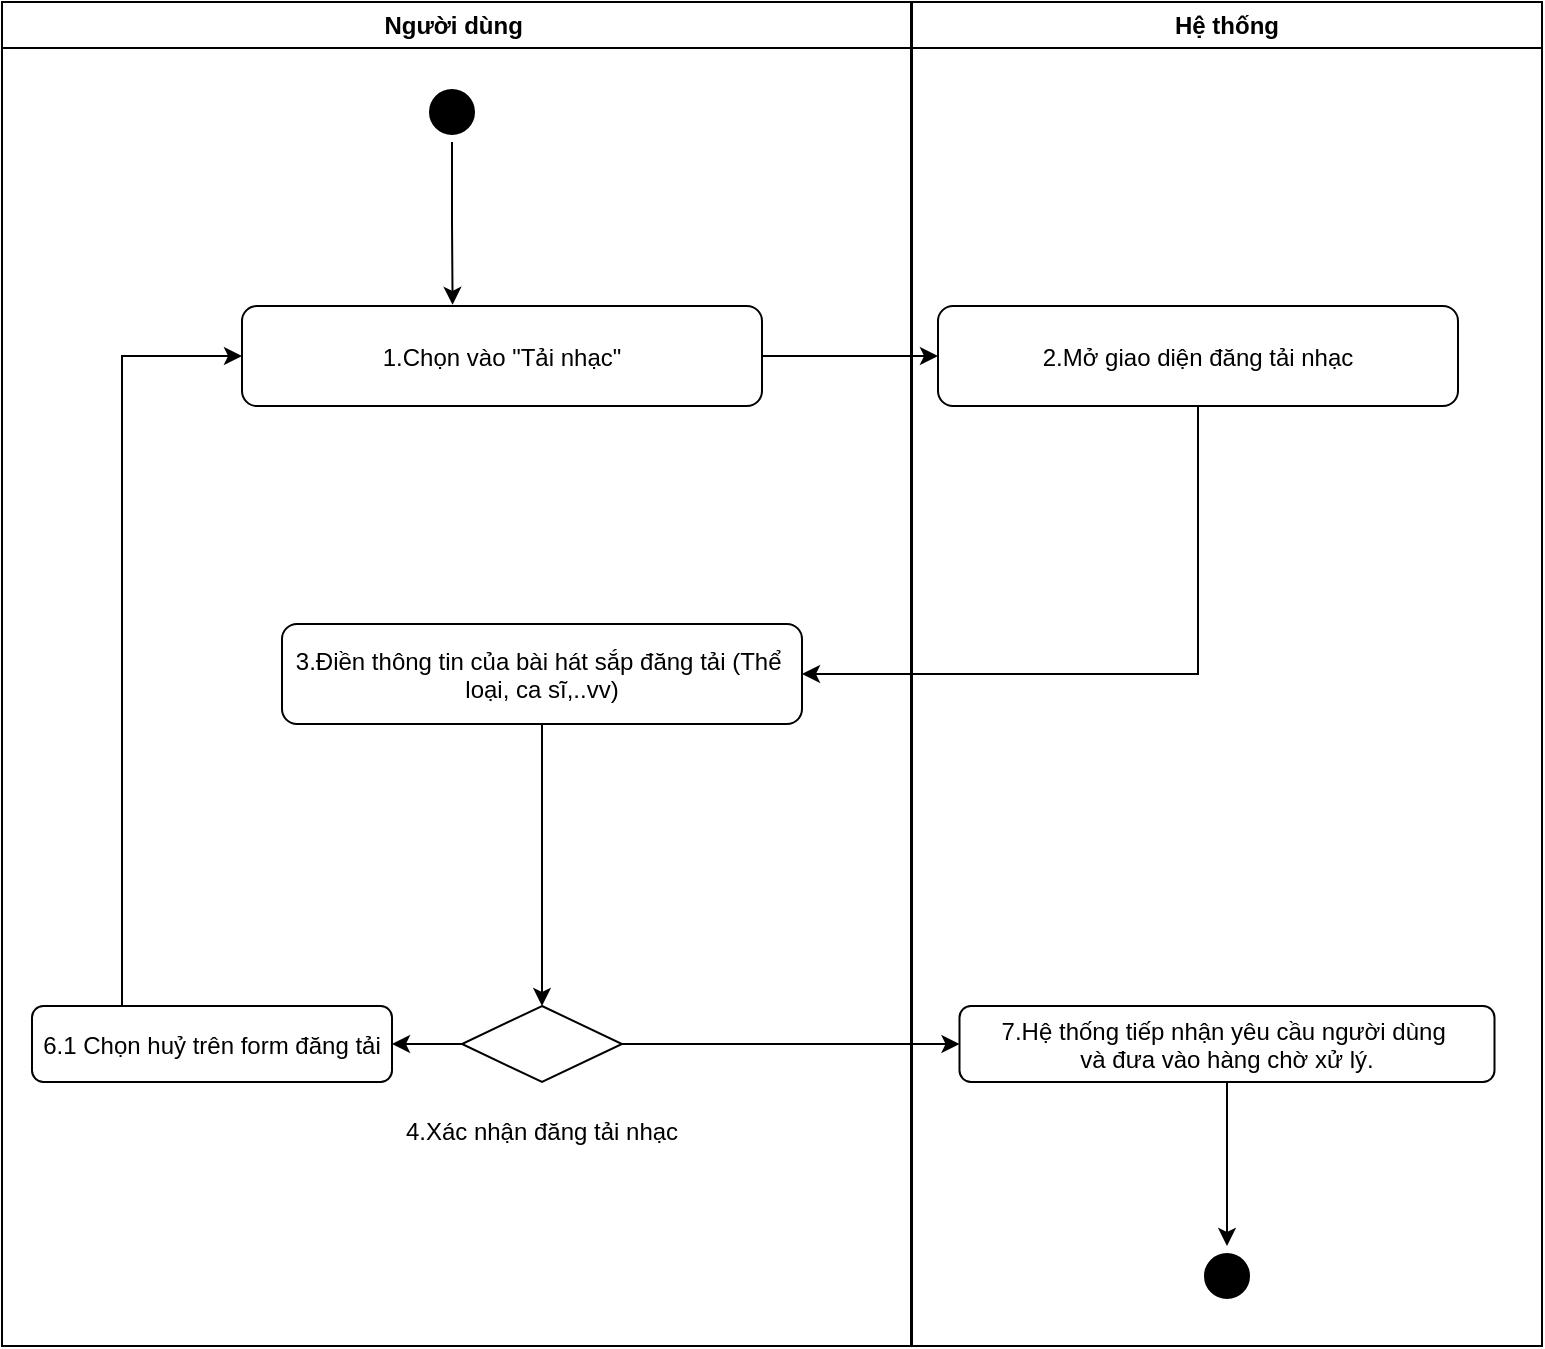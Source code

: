 <mxfile version="28.1.2">
  <diagram name="Page-1" id="e7e014a7-5840-1c2e-5031-d8a46d1fe8dd">
    <mxGraphModel dx="2658" dy="894" grid="1" gridSize="10" guides="1" tooltips="1" connect="1" arrows="1" fold="1" page="1" pageScale="1" pageWidth="1169" pageHeight="826" background="none" math="0" shadow="0">
      <root>
        <mxCell id="0" />
        <mxCell id="1" parent="0" />
        <mxCell id="2" value="Người dùng " style="swimlane;whiteSpace=wrap" parent="1" vertex="1">
          <mxGeometry x="-10" y="128" width="454.5" height="672" as="geometry" />
        </mxCell>
        <mxCell id="5" value="" style="ellipse;shape=startState;fillColor=#000000;strokeColor=#000000;" parent="2" vertex="1">
          <mxGeometry x="210" y="40" width="30" height="30" as="geometry" />
        </mxCell>
        <mxCell id="s9egA-n-uwzUiJ3B5Gmp-15" style="edgeStyle=orthogonalEdgeStyle;rounded=0;orthogonalLoop=1;jettySize=auto;html=1;exitX=0.5;exitY=1;exitDx=0;exitDy=0;entryX=0.5;entryY=0;entryDx=0;entryDy=0;" edge="1" parent="2" source="7" target="uvt4-mb7bjSLwskbyc6D-57">
          <mxGeometry relative="1" as="geometry" />
        </mxCell>
        <mxCell id="7" value="3.Điền thông tin của bài hát sắp đăng tải (Thể &#xa;loại, ca sĩ,..vv)" style="rounded=1;" parent="2" vertex="1">
          <mxGeometry x="140" y="311" width="260" height="50" as="geometry" />
        </mxCell>
        <mxCell id="uvt4-mb7bjSLwskbyc6D-63" style="edgeStyle=orthogonalEdgeStyle;rounded=0;orthogonalLoop=1;jettySize=auto;html=1;exitX=0;exitY=0.5;exitDx=0;exitDy=0;entryX=1;entryY=0.5;entryDx=0;entryDy=0;" parent="2" source="uvt4-mb7bjSLwskbyc6D-57" target="uvt4-mb7bjSLwskbyc6D-64" edge="1">
          <mxGeometry relative="1" as="geometry">
            <mxPoint x="170" y="521" as="targetPoint" />
          </mxGeometry>
        </mxCell>
        <mxCell id="uvt4-mb7bjSLwskbyc6D-57" value="" style="rhombus;whiteSpace=wrap;html=1;" parent="2" vertex="1">
          <mxGeometry x="230" y="502" width="80" height="38" as="geometry" />
        </mxCell>
        <mxCell id="ofE1IKZhP1BckV__TYuj-36" style="edgeStyle=orthogonalEdgeStyle;rounded=0;orthogonalLoop=1;jettySize=auto;html=1;exitX=0.25;exitY=0;exitDx=0;exitDy=0;entryX=0;entryY=0.5;entryDx=0;entryDy=0;" parent="2" source="uvt4-mb7bjSLwskbyc6D-64" target="ofE1IKZhP1BckV__TYuj-32" edge="1">
          <mxGeometry relative="1" as="geometry">
            <mxPoint x="60" y="312" as="targetPoint" />
          </mxGeometry>
        </mxCell>
        <mxCell id="uvt4-mb7bjSLwskbyc6D-64" value="6.1 Chọn huỷ trên form đăng tải" style="rounded=1;" parent="2" vertex="1">
          <mxGeometry x="15" y="502" width="180" height="38" as="geometry" />
        </mxCell>
        <mxCell id="ofE1IKZhP1BckV__TYuj-26" value="4.Xác nhận đăng tải nhạc" style="text;html=1;align=center;verticalAlign=middle;whiteSpace=wrap;rounded=0;" parent="2" vertex="1">
          <mxGeometry x="195" y="550" width="150" height="30" as="geometry" />
        </mxCell>
        <mxCell id="ofE1IKZhP1BckV__TYuj-32" value="1.Chọn vào &quot;Tải nhạc&quot;" style="rounded=1;" parent="2" vertex="1">
          <mxGeometry x="120" y="152" width="260" height="50" as="geometry" />
        </mxCell>
        <mxCell id="ofE1IKZhP1BckV__TYuj-33" style="edgeStyle=orthogonalEdgeStyle;rounded=0;orthogonalLoop=1;jettySize=auto;html=1;exitX=0.5;exitY=1;exitDx=0;exitDy=0;entryX=0.405;entryY=-0.012;entryDx=0;entryDy=0;entryPerimeter=0;" parent="2" source="5" target="ofE1IKZhP1BckV__TYuj-32" edge="1">
          <mxGeometry relative="1" as="geometry" />
        </mxCell>
        <mxCell id="3" value="Hệ thống" style="swimlane;whiteSpace=wrap" parent="1" vertex="1">
          <mxGeometry x="445" y="128" width="315" height="672" as="geometry" />
        </mxCell>
        <mxCell id="uvt4-mb7bjSLwskbyc6D-67" style="edgeStyle=orthogonalEdgeStyle;rounded=0;orthogonalLoop=1;jettySize=auto;html=1;exitX=0.5;exitY=1;exitDx=0;exitDy=0;entryX=0.5;entryY=0;entryDx=0;entryDy=0;" parent="3" source="uvt4-mb7bjSLwskbyc6D-61" target="uvt4-mb7bjSLwskbyc6D-66" edge="1">
          <mxGeometry relative="1" as="geometry" />
        </mxCell>
        <mxCell id="uvt4-mb7bjSLwskbyc6D-61" value="7.Hệ thống tiếp nhận yêu cầu người dùng &#xa;và đưa vào hàng chờ xử lý." style="rounded=1;" parent="3" vertex="1">
          <mxGeometry x="23.75" y="502" width="267.5" height="38" as="geometry" />
        </mxCell>
        <mxCell id="uvt4-mb7bjSLwskbyc6D-66" value="" style="ellipse;shape=startState;fillColor=#000000;strokeColor=#000000;" parent="3" vertex="1">
          <mxGeometry x="142.5" y="622" width="30" height="30" as="geometry" />
        </mxCell>
        <mxCell id="ofE1IKZhP1BckV__TYuj-31" value="2.Mở giao diện đăng tải nhạc" style="rounded=1;" parent="3" vertex="1">
          <mxGeometry x="13" y="152" width="260" height="50" as="geometry" />
        </mxCell>
        <mxCell id="ofE1IKZhP1BckV__TYuj-34" style="edgeStyle=orthogonalEdgeStyle;rounded=0;orthogonalLoop=1;jettySize=auto;html=1;exitX=1;exitY=0.5;exitDx=0;exitDy=0;entryX=0;entryY=0.5;entryDx=0;entryDy=0;" parent="1" source="ofE1IKZhP1BckV__TYuj-32" target="ofE1IKZhP1BckV__TYuj-31" edge="1">
          <mxGeometry relative="1" as="geometry" />
        </mxCell>
        <mxCell id="ofE1IKZhP1BckV__TYuj-35" style="edgeStyle=orthogonalEdgeStyle;rounded=0;orthogonalLoop=1;jettySize=auto;html=1;exitX=0.5;exitY=1;exitDx=0;exitDy=0;entryX=1;entryY=0.5;entryDx=0;entryDy=0;" parent="1" source="ofE1IKZhP1BckV__TYuj-31" target="7" edge="1">
          <mxGeometry relative="1" as="geometry" />
        </mxCell>
        <mxCell id="ofE1IKZhP1BckV__TYuj-39" style="edgeStyle=orthogonalEdgeStyle;rounded=0;orthogonalLoop=1;jettySize=auto;html=1;exitX=1;exitY=0.5;exitDx=0;exitDy=0;entryX=0;entryY=0.5;entryDx=0;entryDy=0;" parent="1" source="uvt4-mb7bjSLwskbyc6D-57" target="uvt4-mb7bjSLwskbyc6D-61" edge="1">
          <mxGeometry relative="1" as="geometry" />
        </mxCell>
      </root>
    </mxGraphModel>
  </diagram>
</mxfile>
